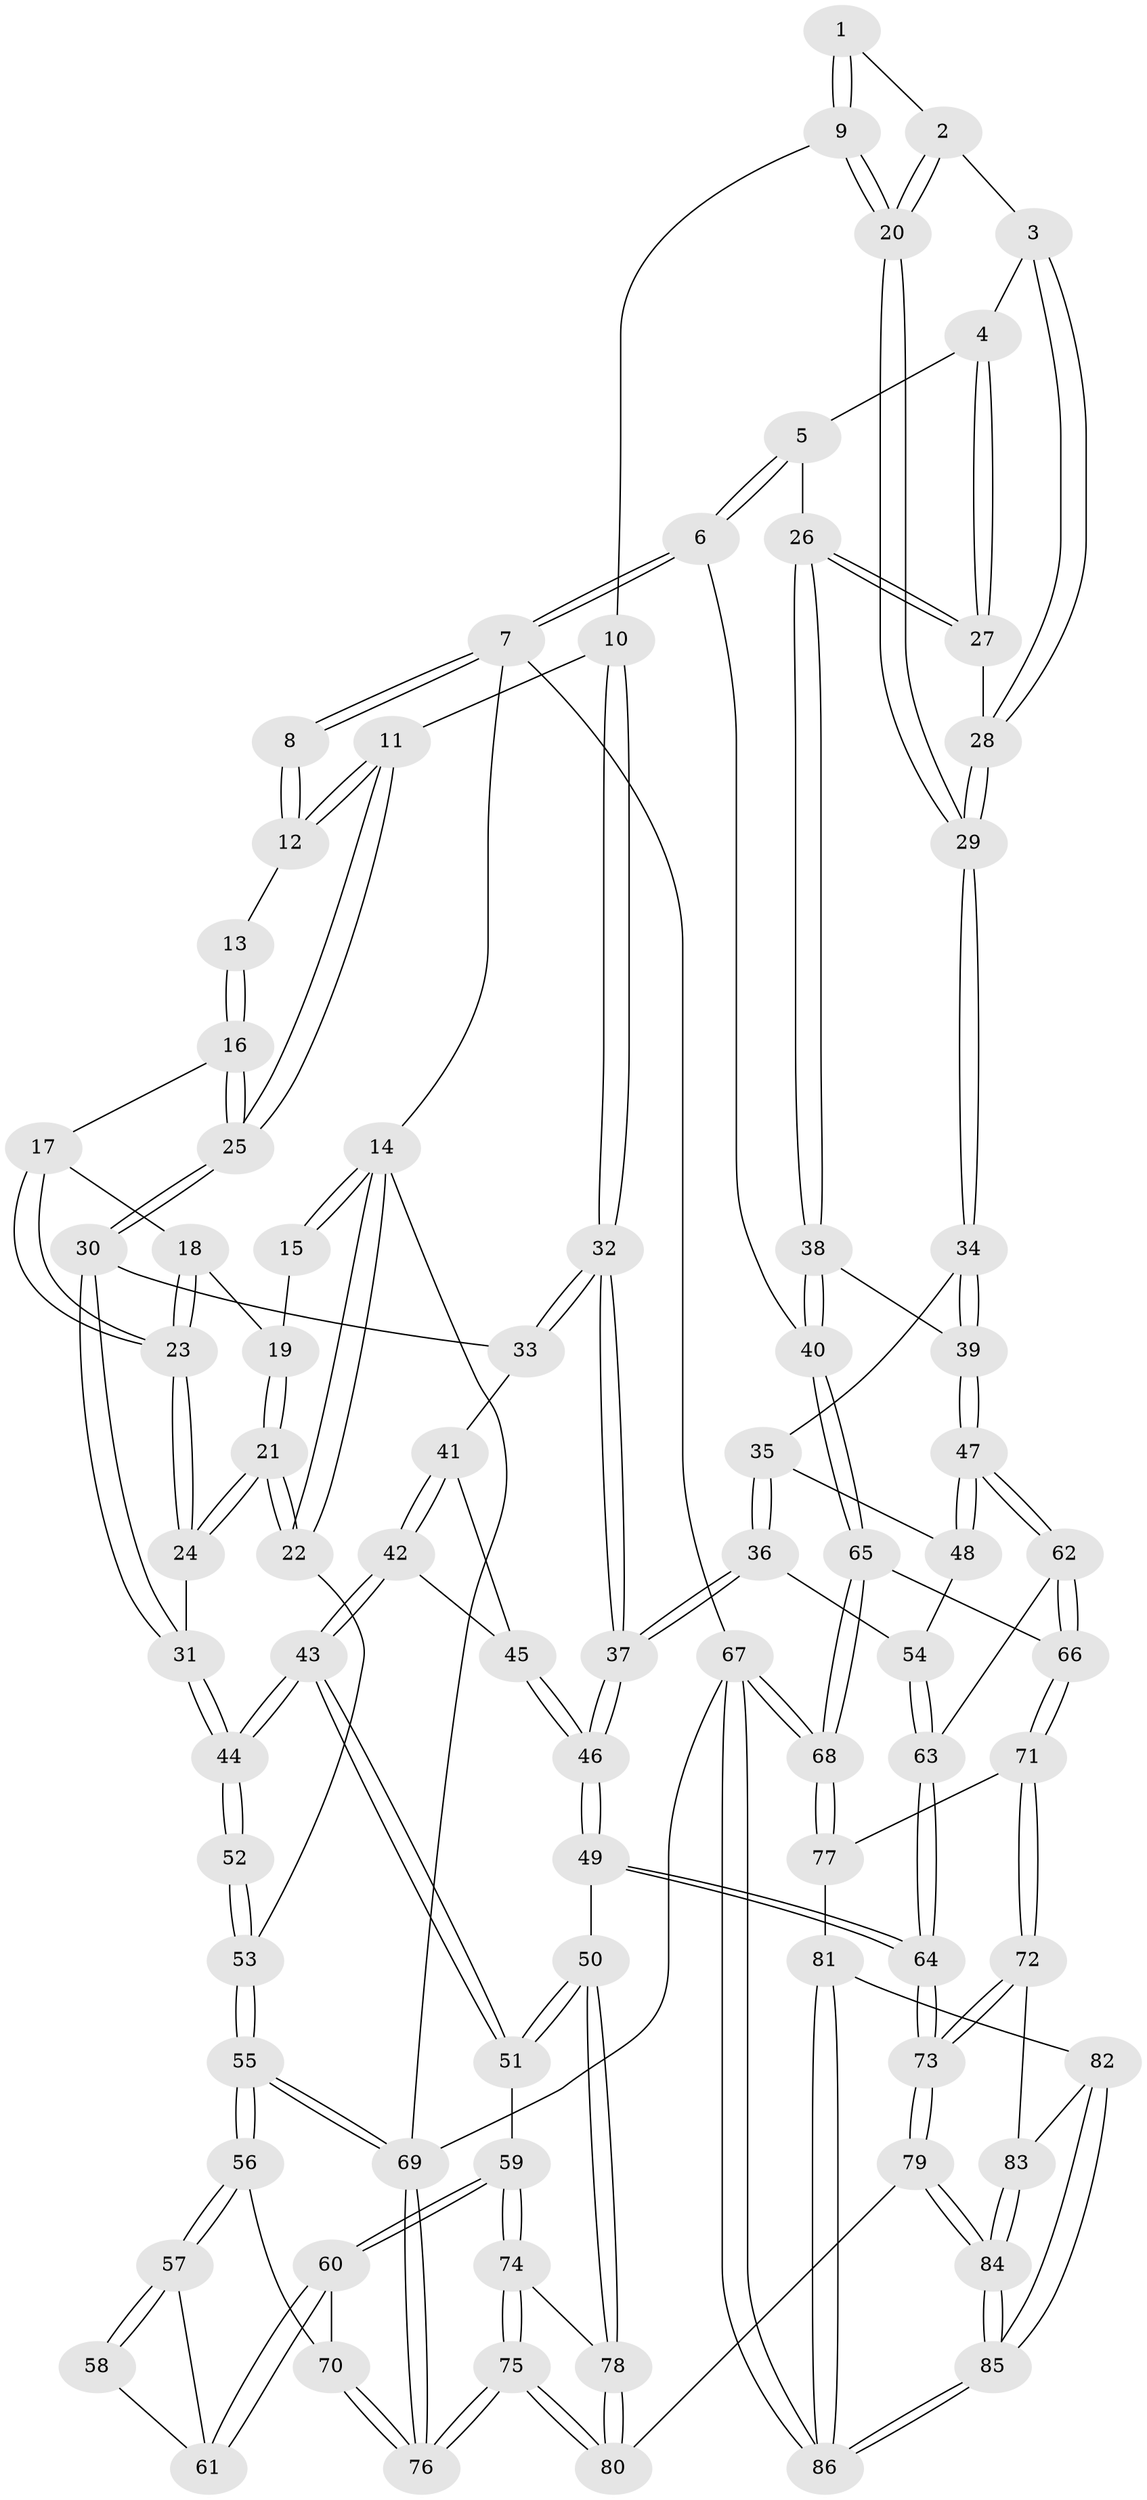 // coarse degree distribution, {3: 0.32, 4: 0.32, 5: 0.16, 1: 0.08, 2: 0.04, 6: 0.04, 12: 0.04}
// Generated by graph-tools (version 1.1) at 2025/04/03/04/25 22:04:24]
// undirected, 86 vertices, 212 edges
graph export_dot {
graph [start="1"]
  node [color=gray90,style=filled];
  1 [pos="+0.7157589539896212+0"];
  2 [pos="+0.7683197921944589+0.09022601470145614"];
  3 [pos="+0.8367832654251989+0.1789977255692849"];
  4 [pos="+0.8433414195345208+0.1801879752844176"];
  5 [pos="+0.9081197636356616+0.18003209387840524"];
  6 [pos="+1+0"];
  7 [pos="+1+0"];
  8 [pos="+0.6965352844364036+0"];
  9 [pos="+0.6301073176233659+0.26178066575710074"];
  10 [pos="+0.4910087356638403+0.26917728641604655"];
  11 [pos="+0.4135843224152229+0.17311546776210576"];
  12 [pos="+0.39296780587882213+0"];
  13 [pos="+0.2704376846474219+0"];
  14 [pos="+0+0"];
  15 [pos="+0+0"];
  16 [pos="+0.18281153669190672+0.24409270676000952"];
  17 [pos="+0.14699318150876967+0.2429779763392026"];
  18 [pos="+0.08044739640694828+0.16140044587782518"];
  19 [pos="+0.07861945489302657+0.15783070285836592"];
  20 [pos="+0.7105534670331574+0.3344661790432144"];
  21 [pos="+0+0.40671284730777163"];
  22 [pos="+0+0.4306499140067756"];
  23 [pos="+0.06343057027026405+0.30379959044670685"];
  24 [pos="+0+0.405182841298644"];
  25 [pos="+0.2599201696972625+0.3246421774113686"];
  26 [pos="+1+0.3117215972453982"];
  27 [pos="+0.9144155500986411+0.29432921414042584"];
  28 [pos="+0.7960705193523299+0.31138842583605164"];
  29 [pos="+0.7424839661072715+0.375442288694544"];
  30 [pos="+0.25274396309079483+0.37120734379948084"];
  31 [pos="+0.11366343452872184+0.4301003571377414"];
  32 [pos="+0.48049030713799556+0.45929593723025847"];
  33 [pos="+0.2578830802129499+0.37632311941436414"];
  34 [pos="+0.7426476252575731+0.3780717586468219"];
  35 [pos="+0.693971864866894+0.4541398472544803"];
  36 [pos="+0.5056202701967959+0.5103437736311285"];
  37 [pos="+0.5050550311381539+0.5104563232941127"];
  38 [pos="+1+0.4152075129680378"];
  39 [pos="+1+0.4699251192722568"];
  40 [pos="+1+0.41481160104832715"];
  41 [pos="+0.2624632089968678+0.4071190902212135"];
  42 [pos="+0.2725758105614965+0.5391197517884083"];
  43 [pos="+0.22689603670997296+0.6110388170153773"];
  44 [pos="+0.18771228522130814+0.5828273369570427"];
  45 [pos="+0.34756571459914104+0.522839673372877"];
  46 [pos="+0.5038529412064248+0.513230613230676"];
  47 [pos="+0.8549700537109525+0.6321261835085843"];
  48 [pos="+0.7501116627970486+0.5533700179657707"];
  49 [pos="+0.47309200171198384+0.6887959851718697"];
  50 [pos="+0.4161265007659072+0.7192921255000269"];
  51 [pos="+0.2609758075251282+0.704698641565551"];
  52 [pos="+0.08969508205064282+0.6048927332036069"];
  53 [pos="+0+0.43247955953203804"];
  54 [pos="+0.6867042860233722+0.626142824622621"];
  55 [pos="+0+0.7787455643258732"];
  56 [pos="+0+0.7365485769059378"];
  57 [pos="+0+0.7182361410664622"];
  58 [pos="+0.08641667725008166+0.6245771094415635"];
  59 [pos="+0.2606768394291487+0.7049634364162998"];
  60 [pos="+0.22371020459375815+0.7148338571219688"];
  61 [pos="+0.11222915069473313+0.6841690173152121"];
  62 [pos="+0.854615655219343+0.6494447364857712"];
  63 [pos="+0.6599438917427343+0.7235839767361747"];
  64 [pos="+0.6095009389252823+0.7703156753105628"];
  65 [pos="+1+0.5996531152543739"];
  66 [pos="+0.8774405794999873+0.7033115206025247"];
  67 [pos="+1+1"];
  68 [pos="+1+0.9121936530782518"];
  69 [pos="+0+1"];
  70 [pos="+0.14486030800194485+0.767008336951876"];
  71 [pos="+0.8966630850165267+0.7906430940771781"];
  72 [pos="+0.7735097854712499+0.8519343444477542"];
  73 [pos="+0.6385816288903575+0.828655783443347"];
  74 [pos="+0.22595676825010652+0.8962917044351663"];
  75 [pos="+0.12347537344544161+1"];
  76 [pos="+0+1"];
  77 [pos="+0.9357899052836799+0.8149585800001078"];
  78 [pos="+0.40482712058590103+0.824244094632778"];
  79 [pos="+0.5359257161327258+1"];
  80 [pos="+0.4006983908814838+1"];
  81 [pos="+0.8840954295953742+0.9704903730692697"];
  82 [pos="+0.8051810101199417+0.9415514477202589"];
  83 [pos="+0.7799406868885645+0.8882944935195737"];
  84 [pos="+0.6326289988141306+1"];
  85 [pos="+0.7435182274328977+1"];
  86 [pos="+1+1"];
  1 -- 2;
  1 -- 9;
  1 -- 9;
  2 -- 3;
  2 -- 20;
  2 -- 20;
  3 -- 4;
  3 -- 28;
  3 -- 28;
  4 -- 5;
  4 -- 27;
  4 -- 27;
  5 -- 6;
  5 -- 6;
  5 -- 26;
  6 -- 7;
  6 -- 7;
  6 -- 40;
  7 -- 8;
  7 -- 8;
  7 -- 14;
  7 -- 67;
  8 -- 12;
  8 -- 12;
  9 -- 10;
  9 -- 20;
  9 -- 20;
  10 -- 11;
  10 -- 32;
  10 -- 32;
  11 -- 12;
  11 -- 12;
  11 -- 25;
  11 -- 25;
  12 -- 13;
  13 -- 16;
  13 -- 16;
  14 -- 15;
  14 -- 15;
  14 -- 22;
  14 -- 22;
  14 -- 69;
  15 -- 19;
  16 -- 17;
  16 -- 25;
  16 -- 25;
  17 -- 18;
  17 -- 23;
  17 -- 23;
  18 -- 19;
  18 -- 23;
  18 -- 23;
  19 -- 21;
  19 -- 21;
  20 -- 29;
  20 -- 29;
  21 -- 22;
  21 -- 22;
  21 -- 24;
  21 -- 24;
  22 -- 53;
  23 -- 24;
  23 -- 24;
  24 -- 31;
  25 -- 30;
  25 -- 30;
  26 -- 27;
  26 -- 27;
  26 -- 38;
  26 -- 38;
  27 -- 28;
  28 -- 29;
  28 -- 29;
  29 -- 34;
  29 -- 34;
  30 -- 31;
  30 -- 31;
  30 -- 33;
  31 -- 44;
  31 -- 44;
  32 -- 33;
  32 -- 33;
  32 -- 37;
  32 -- 37;
  33 -- 41;
  34 -- 35;
  34 -- 39;
  34 -- 39;
  35 -- 36;
  35 -- 36;
  35 -- 48;
  36 -- 37;
  36 -- 37;
  36 -- 54;
  37 -- 46;
  37 -- 46;
  38 -- 39;
  38 -- 40;
  38 -- 40;
  39 -- 47;
  39 -- 47;
  40 -- 65;
  40 -- 65;
  41 -- 42;
  41 -- 42;
  41 -- 45;
  42 -- 43;
  42 -- 43;
  42 -- 45;
  43 -- 44;
  43 -- 44;
  43 -- 51;
  43 -- 51;
  44 -- 52;
  44 -- 52;
  45 -- 46;
  45 -- 46;
  46 -- 49;
  46 -- 49;
  47 -- 48;
  47 -- 48;
  47 -- 62;
  47 -- 62;
  48 -- 54;
  49 -- 50;
  49 -- 64;
  49 -- 64;
  50 -- 51;
  50 -- 51;
  50 -- 78;
  50 -- 78;
  51 -- 59;
  52 -- 53;
  52 -- 53;
  53 -- 55;
  53 -- 55;
  54 -- 63;
  54 -- 63;
  55 -- 56;
  55 -- 56;
  55 -- 69;
  55 -- 69;
  56 -- 57;
  56 -- 57;
  56 -- 70;
  57 -- 58;
  57 -- 58;
  57 -- 61;
  58 -- 61;
  59 -- 60;
  59 -- 60;
  59 -- 74;
  59 -- 74;
  60 -- 61;
  60 -- 61;
  60 -- 70;
  62 -- 63;
  62 -- 66;
  62 -- 66;
  63 -- 64;
  63 -- 64;
  64 -- 73;
  64 -- 73;
  65 -- 66;
  65 -- 68;
  65 -- 68;
  66 -- 71;
  66 -- 71;
  67 -- 68;
  67 -- 68;
  67 -- 86;
  67 -- 86;
  67 -- 69;
  68 -- 77;
  68 -- 77;
  69 -- 76;
  69 -- 76;
  70 -- 76;
  70 -- 76;
  71 -- 72;
  71 -- 72;
  71 -- 77;
  72 -- 73;
  72 -- 73;
  72 -- 83;
  73 -- 79;
  73 -- 79;
  74 -- 75;
  74 -- 75;
  74 -- 78;
  75 -- 76;
  75 -- 76;
  75 -- 80;
  75 -- 80;
  77 -- 81;
  78 -- 80;
  78 -- 80;
  79 -- 80;
  79 -- 84;
  79 -- 84;
  81 -- 82;
  81 -- 86;
  81 -- 86;
  82 -- 83;
  82 -- 85;
  82 -- 85;
  83 -- 84;
  83 -- 84;
  84 -- 85;
  84 -- 85;
  85 -- 86;
  85 -- 86;
}
